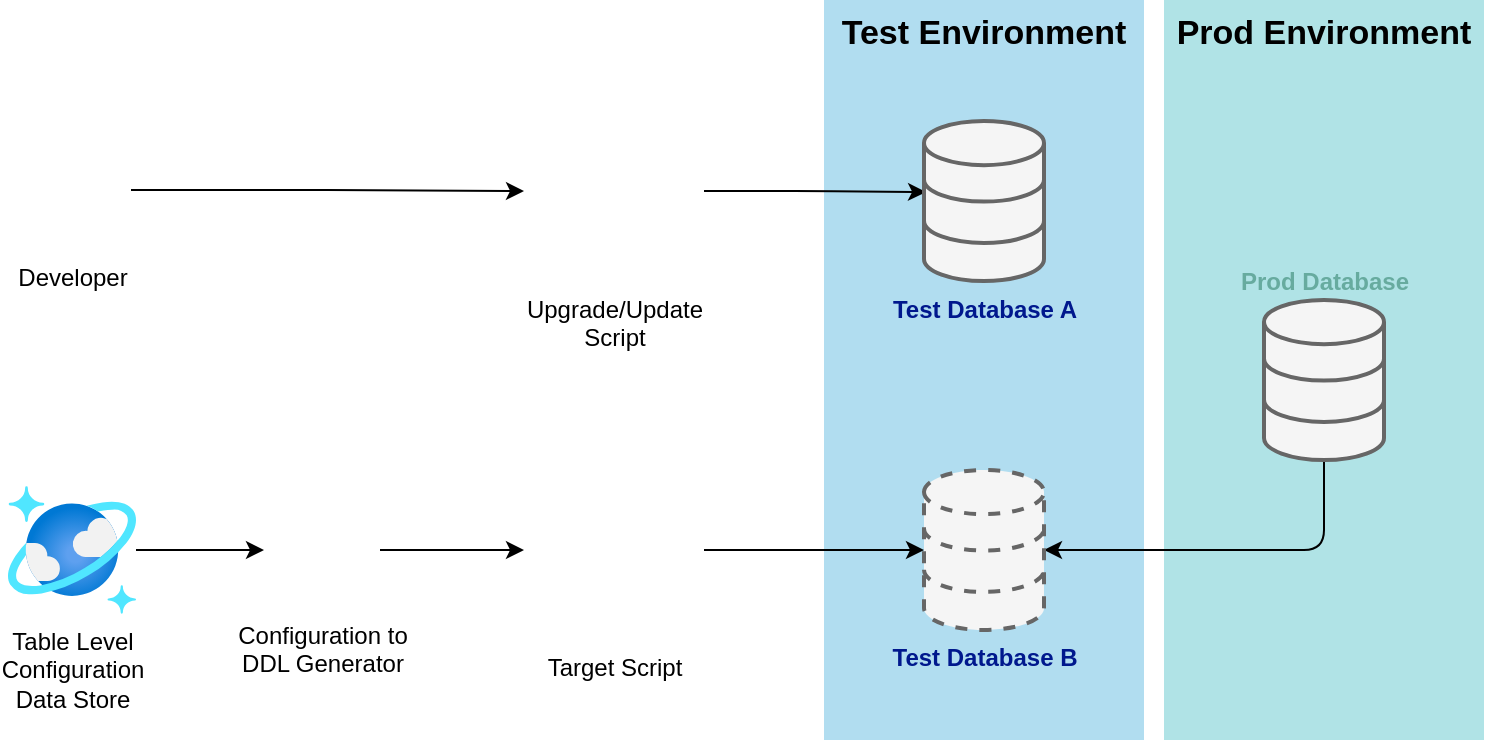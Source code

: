 <mxfile version="13.7.8" type="embed"><diagram id="WfzW5ZzGW8mo0k4IsjiU" name="Page-1"><mxGraphModel dx="1426" dy="826" grid="1" gridSize="10" guides="1" tooltips="1" connect="1" arrows="1" fold="1" page="1" pageScale="1" pageWidth="827" pageHeight="1169" math="0" shadow="0"><root><mxCell id="0"/><mxCell id="1" parent="0"/><mxCell id="UIpR_VREJK_tUyHNyr7F-1" value="&lt;font style=&quot;font-size: 17px&quot;&gt;&lt;b&gt;Prod Environment&lt;/b&gt;&lt;/font&gt;" style="rounded=0;whiteSpace=wrap;html=1;fillColor=#b0e3e6;strokeColor=none;verticalAlign=top;" vertex="1" parent="1"><mxGeometry x="610" y="20" width="160" height="370" as="geometry"/></mxCell><mxCell id="uCUMXW8z5sfLP9XCJN7w-22" value="Test Environment" style="rounded=0;whiteSpace=wrap;html=1;fillColor=#b1ddf0;strokeColor=none;verticalAlign=top;fontSize=17;fontStyle=1" parent="1" vertex="1"><mxGeometry x="440" y="20" width="160" height="370" as="geometry"/></mxCell><mxCell id="UIpR_VREJK_tUyHNyr7F-9" style="edgeStyle=orthogonalEdgeStyle;rounded=1;orthogonalLoop=1;jettySize=auto;html=1;entryX=0.017;entryY=0.444;entryDx=0;entryDy=0;entryPerimeter=0;fontSize=17;" edge="1" parent="1" source="uCUMXW8z5sfLP9XCJN7w-1" target="uCUMXW8z5sfLP9XCJN7w-16"><mxGeometry relative="1" as="geometry"/></mxCell><mxCell id="uCUMXW8z5sfLP9XCJN7w-1" value="Upgrade/Update &lt;br&gt;Script" style="shape=image;html=1;verticalAlign=top;verticalLabelPosition=bottom;labelBackgroundColor=#ffffff;imageAspect=0;aspect=fixed;image=https://cdn1.iconfinder.com/data/icons/hawcons/32/699597-icon-89-document-file-sql-128.png" parent="1" vertex="1"><mxGeometry x="290" y="70.5" width="90" height="90" as="geometry"/></mxCell><mxCell id="UIpR_VREJK_tUyHNyr7F-8" style="edgeStyle=orthogonalEdgeStyle;rounded=1;orthogonalLoop=1;jettySize=auto;html=1;fontSize=17;" edge="1" parent="1" source="uCUMXW8z5sfLP9XCJN7w-2" target="uCUMXW8z5sfLP9XCJN7w-17"><mxGeometry relative="1" as="geometry"/></mxCell><mxCell id="uCUMXW8z5sfLP9XCJN7w-2" value="Target Script" style="shape=image;html=1;verticalAlign=top;verticalLabelPosition=bottom;labelBackgroundColor=#ffffff;imageAspect=0;aspect=fixed;image=https://cdn1.iconfinder.com/data/icons/hawcons/32/699597-icon-89-document-file-sql-128.png" parent="1" vertex="1"><mxGeometry x="290" y="250" width="90" height="90" as="geometry"/></mxCell><mxCell id="UIpR_VREJK_tUyHNyr7F-2" style="edgeStyle=orthogonalEdgeStyle;rounded=0;orthogonalLoop=1;jettySize=auto;html=1;" edge="1" parent="1" source="uCUMXW8z5sfLP9XCJN7w-3" target="uCUMXW8z5sfLP9XCJN7w-1"><mxGeometry relative="1" as="geometry"/></mxCell><mxCell id="uCUMXW8z5sfLP9XCJN7w-3" value="Developer" style="shape=image;html=1;verticalAlign=top;verticalLabelPosition=bottom;labelBackgroundColor=#ffffff;imageAspect=0;aspect=fixed;image=https://cdn3.iconfinder.com/data/icons/faticons/32/user-01-128.png" parent="1" vertex="1"><mxGeometry x="34.5" y="85.5" width="59" height="59" as="geometry"/></mxCell><mxCell id="UIpR_VREJK_tUyHNyr7F-4" style="edgeStyle=orthogonalEdgeStyle;rounded=0;orthogonalLoop=1;jettySize=auto;html=1;" edge="1" parent="1" source="uCUMXW8z5sfLP9XCJN7w-4" target="uCUMXW8z5sfLP9XCJN7w-15"><mxGeometry relative="1" as="geometry"/></mxCell><mxCell id="uCUMXW8z5sfLP9XCJN7w-4" value="Table Level &lt;br&gt;Configuration&lt;br&gt;Data Store" style="aspect=fixed;html=1;points=[];align=center;image;fontSize=12;image=img/lib/azure2/databases/Azure_Cosmos_DB.svg;" parent="1" vertex="1"><mxGeometry x="32" y="263" width="64" height="64" as="geometry"/></mxCell><mxCell id="UIpR_VREJK_tUyHNyr7F-6" style="edgeStyle=orthogonalEdgeStyle;rounded=1;orthogonalLoop=1;jettySize=auto;html=1;" edge="1" parent="1" source="uCUMXW8z5sfLP9XCJN7w-7" target="uCUMXW8z5sfLP9XCJN7w-17"><mxGeometry relative="1" as="geometry"><Array as="points"><mxPoint x="690" y="295"/></Array></mxGeometry></mxCell><mxCell id="uCUMXW8z5sfLP9XCJN7w-7" value="Prod Database" style="html=1;verticalLabelPosition=top;align=center;labelBackgroundColor=none;verticalAlign=bottom;strokeWidth=2;strokeColor=#666666;shadow=0;dashed=0;shape=mxgraph.ios7.icons.data;fillColor=#f5f5f5;labelPosition=center;fontColor=#67AB9F;fontStyle=1" parent="1" vertex="1"><mxGeometry x="660" y="170" width="60" height="80" as="geometry"/></mxCell><mxCell id="UIpR_VREJK_tUyHNyr7F-5" style="edgeStyle=orthogonalEdgeStyle;rounded=0;orthogonalLoop=1;jettySize=auto;html=1;" edge="1" parent="1" source="uCUMXW8z5sfLP9XCJN7w-15" target="uCUMXW8z5sfLP9XCJN7w-2"><mxGeometry relative="1" as="geometry"/></mxCell><mxCell id="uCUMXW8z5sfLP9XCJN7w-15" value="Configuration to &lt;br&gt;DDL Generator" style="shape=image;html=1;verticalAlign=top;verticalLabelPosition=bottom;labelBackgroundColor=#ffffff;imageAspect=0;aspect=fixed;image=https://cdn4.iconfinder.com/data/icons/imod/128/Harware/iEngrenages.png" parent="1" vertex="1"><mxGeometry x="160" y="266" width="58" height="58" as="geometry"/></mxCell><mxCell id="uCUMXW8z5sfLP9XCJN7w-16" value="Test Database A" style="html=1;verticalLabelPosition=bottom;align=center;labelBackgroundColor=none;verticalAlign=top;strokeWidth=2;strokeColor=#666666;shadow=0;shape=mxgraph.ios7.icons.data;fillColor=#f5f5f5;fontColor=#00188D;fontStyle=1" parent="1" vertex="1"><mxGeometry x="490" y="80.5" width="60" height="80" as="geometry"/></mxCell><mxCell id="uCUMXW8z5sfLP9XCJN7w-17" value="Test Database B" style="html=1;verticalLabelPosition=bottom;align=center;labelBackgroundColor=none;verticalAlign=top;strokeWidth=2;strokeColor=#666666;shadow=0;dashed=1;shape=mxgraph.ios7.icons.data;fillColor=#f5f5f5;fontColor=#00188D;fontStyle=1" parent="1" vertex="1"><mxGeometry x="490" y="255" width="60" height="80" as="geometry"/></mxCell></root></mxGraphModel></diagram></mxfile>